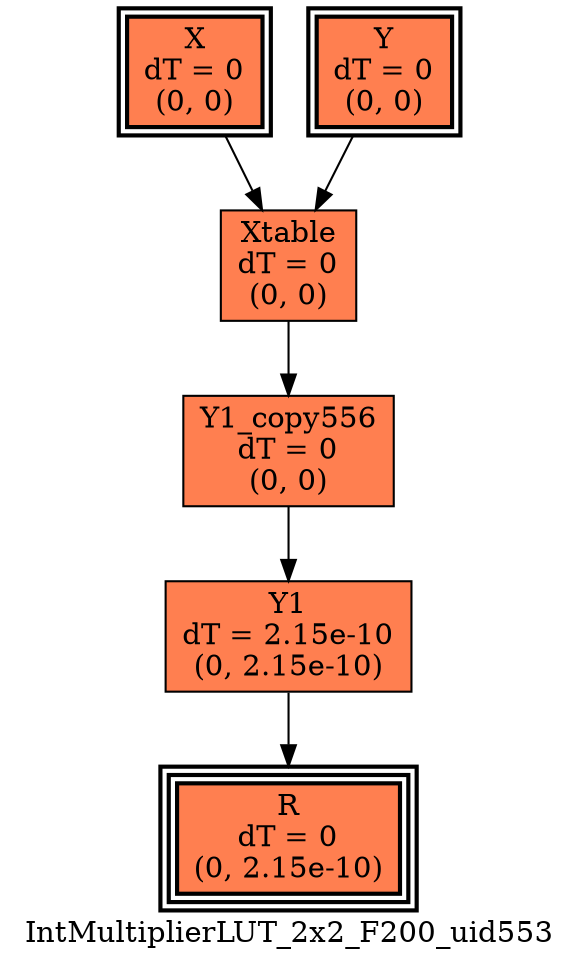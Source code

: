 digraph IntMultiplierLUT_2x2_F200_uid553
{
	//graph drawing options
	label=IntMultiplierLUT_2x2_F200_uid553;
	labelloc=bottom;
	labeljust=right;
	ratio=auto;
	nodesep=0.25;
	ranksep=0.5;

	//input/output signals of operator IntMultiplierLUT_2x2_F200_uid553
	X__IntMultiplierLUT_2x2_F200_uid553 [ label="X\ndT = 0\n(0, 0)", shape=box, color=black, style="bold, filled", fillcolor=coral, peripheries=2 ];
	Y__IntMultiplierLUT_2x2_F200_uid553 [ label="Y\ndT = 0\n(0, 0)", shape=box, color=black, style="bold, filled", fillcolor=coral, peripheries=2 ];
	R__IntMultiplierLUT_2x2_F200_uid553 [ label="R\ndT = 0\n(0, 2.15e-10)", shape=box, color=black, style="bold, filled", fillcolor=coral, peripheries=3 ];
	{rank=same X__IntMultiplierLUT_2x2_F200_uid553, Y__IntMultiplierLUT_2x2_F200_uid553};
	{rank=same R__IntMultiplierLUT_2x2_F200_uid553};
	//internal signals of operator IntMultiplierLUT_2x2_F200_uid553
	Xtable__IntMultiplierLUT_2x2_F200_uid553 [ label="Xtable\ndT = 0\n(0, 0)", shape=box, color=black, style=filled, fillcolor=coral, peripheries=1 ];
	Y1__IntMultiplierLUT_2x2_F200_uid553 [ label="Y1\ndT = 2.15e-10\n(0, 2.15e-10)", shape=box, color=black, style=filled, fillcolor=coral, peripheries=1 ];
	Y1_copy556__IntMultiplierLUT_2x2_F200_uid553 [ label="Y1_copy556\ndT = 0\n(0, 0)", shape=box, color=black, style=filled, fillcolor=coral, peripheries=1 ];

	//subcomponents of operator IntMultiplierLUT_2x2_F200_uid553

	//input and internal signal connections of operator IntMultiplierLUT_2x2_F200_uid553
	X__IntMultiplierLUT_2x2_F200_uid553 -> Xtable__IntMultiplierLUT_2x2_F200_uid553 [ arrowhead=normal, arrowsize=1.0, arrowtail=normal, color=black, dir=forward  ];
	Y__IntMultiplierLUT_2x2_F200_uid553 -> Xtable__IntMultiplierLUT_2x2_F200_uid553 [ arrowhead=normal, arrowsize=1.0, arrowtail=normal, color=black, dir=forward  ];
	Xtable__IntMultiplierLUT_2x2_F200_uid553 -> Y1_copy556__IntMultiplierLUT_2x2_F200_uid553 [ arrowhead=normal, arrowsize=1.0, arrowtail=normal, color=black, dir=forward  ];
	Y1__IntMultiplierLUT_2x2_F200_uid553 -> R__IntMultiplierLUT_2x2_F200_uid553 [ arrowhead=normal, arrowsize=1.0, arrowtail=normal, color=black, dir=forward  ];
	Y1_copy556__IntMultiplierLUT_2x2_F200_uid553 -> Y1__IntMultiplierLUT_2x2_F200_uid553 [ arrowhead=normal, arrowsize=1.0, arrowtail=normal, color=black, dir=forward  ];
}

